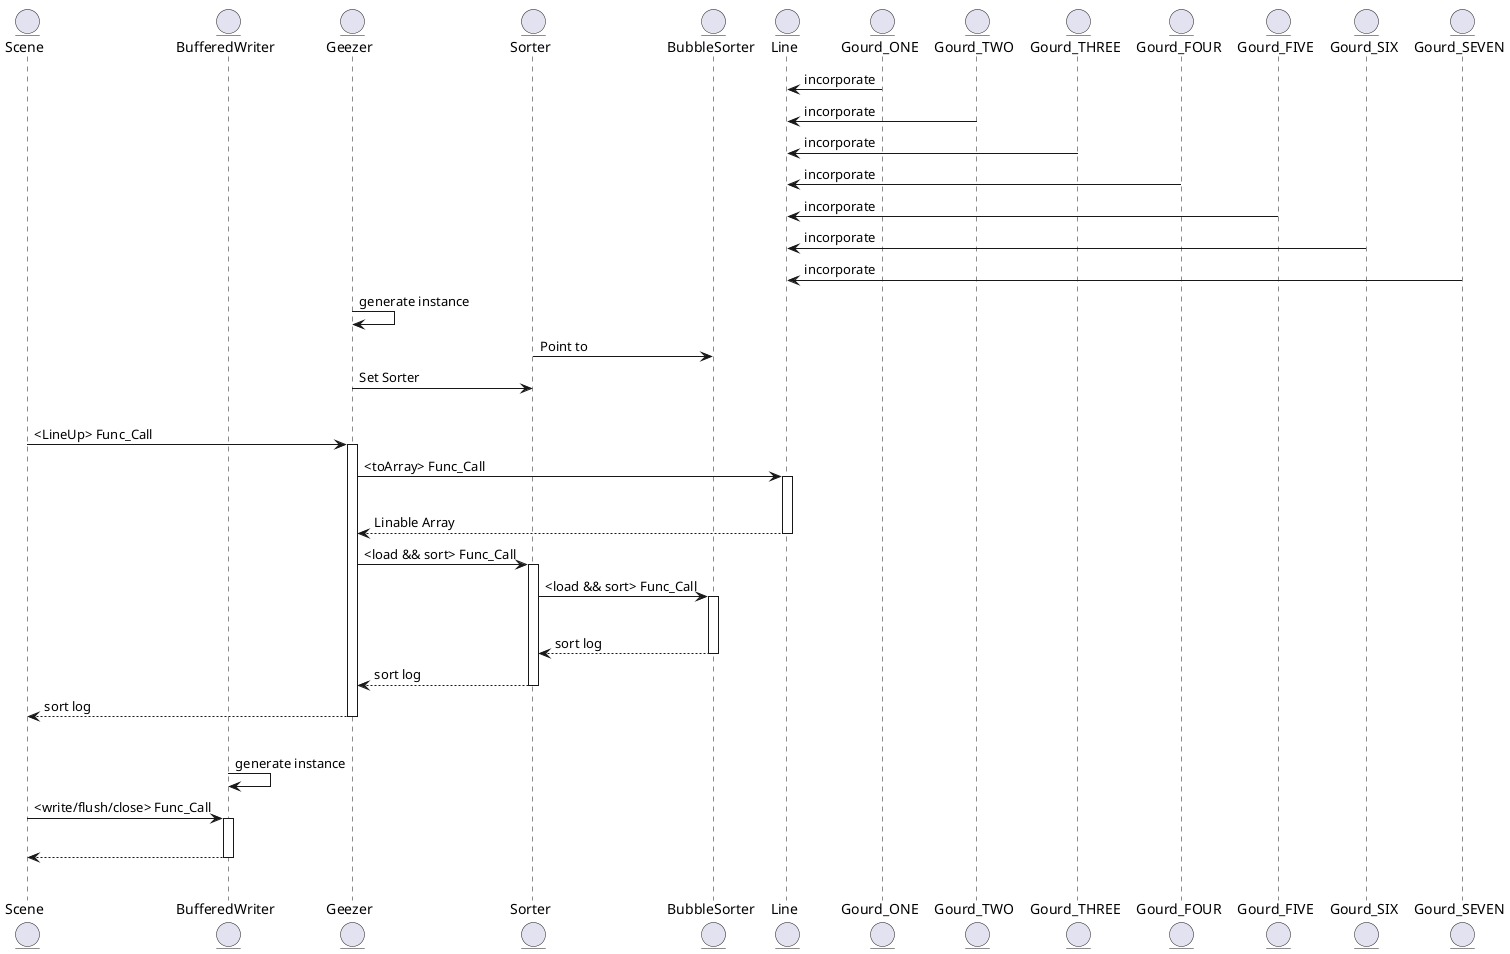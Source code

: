 @startuml

entity Scene
entity BufferedWriter
entity Geezer
entity Sorter
entity BubbleSorter
entity Line

entity Gourd_ONE
entity Gourd_TWO
entity Gourd_THREE
entity Gourd_FOUR
entity Gourd_FIVE
entity Gourd_SIX
entity Gourd_SEVEN

Gourd_ONE -> Line : incorporate
Gourd_TWO -> Line : incorporate
Gourd_THREE -> Line : incorporate
Gourd_FOUR -> Line : incorporate
Gourd_FIVE -> Line : incorporate
Gourd_SIX -> Line : incorporate
Gourd_SEVEN -> Line : incorporate

Geezer -> Geezer : generate instance
Sorter -> BubbleSorter : Point to
Sorter <- Geezer : Set Sorter 
|||
Scene -> Geezer ++: <LineUp> Func_Call
Geezer -> Line ++ : <toArray> Func_Call
|||
return Linable Array
Geezer -> Sorter ++ : <load && sort> Func_Call
Sorter -> BubbleSorter ++ : <load && sort> Func_Call
|||
return sort log
return sort log
return sort log 
|||
BufferedWriter -> BufferedWriter : generate instance
Scene -> BufferedWriter ++ : <write/flush/close> Func_Call
|||
return
|||

@enduml